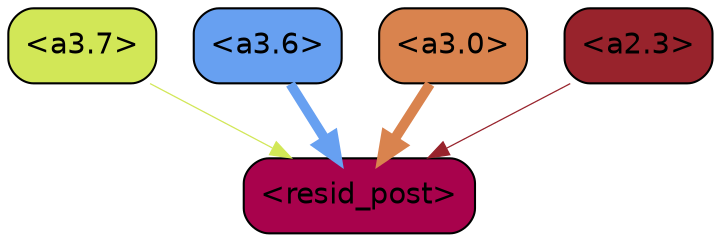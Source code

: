 strict digraph "" {
	graph [bgcolor=transparent,
		layout=dot,
		overlap=false,
		splines=true
	];
	"<a3.7>"	[color=black,
		fillcolor="#d2e757",
		fontname=Helvetica,
		shape=box,
		style="filled, rounded"];
	"<resid_post>"	[color=black,
		fillcolor="#a8024c",
		fontname=Helvetica,
		shape=box,
		style="filled, rounded"];
	"<a3.7>" -> "<resid_post>"	[color="#d2e757",
		penwidth=0.6];
	"<a3.6>"	[color=black,
		fillcolor="#67a0f1",
		fontname=Helvetica,
		shape=box,
		style="filled, rounded"];
	"<a3.6>" -> "<resid_post>"	[color="#67a0f1",
		penwidth=4.7534414529800415];
	"<a3.0>"	[color=black,
		fillcolor="#d9834e",
		fontname=Helvetica,
		shape=box,
		style="filled, rounded"];
	"<a3.0>" -> "<resid_post>"	[color="#d9834e",
		penwidth=4.898576855659485];
	"<a2.3>"	[color=black,
		fillcolor="#98232c",
		fontname=Helvetica,
		shape=box,
		style="filled, rounded"];
	"<a2.3>" -> "<resid_post>"	[color="#98232c",
		penwidth=0.6];
}
